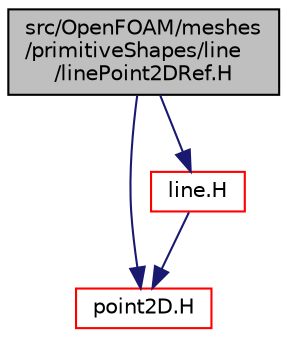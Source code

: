 digraph "src/OpenFOAM/meshes/primitiveShapes/line/linePoint2DRef.H"
{
  bgcolor="transparent";
  edge [fontname="Helvetica",fontsize="10",labelfontname="Helvetica",labelfontsize="10"];
  node [fontname="Helvetica",fontsize="10",shape=record];
  Node1 [label="src/OpenFOAM/meshes\l/primitiveShapes/line\l/linePoint2DRef.H",height=0.2,width=0.4,color="black", fillcolor="grey75", style="filled", fontcolor="black"];
  Node1 -> Node2 [color="midnightblue",fontsize="10",style="solid",fontname="Helvetica"];
  Node2 [label="point2D.H",height=0.2,width=0.4,color="red",URL="$a08949.html"];
  Node1 -> Node3 [color="midnightblue",fontsize="10",style="solid",fontname="Helvetica"];
  Node3 [label="line.H",height=0.2,width=0.4,color="red",URL="$a08930.html"];
  Node3 -> Node2 [color="midnightblue",fontsize="10",style="solid",fontname="Helvetica"];
}
